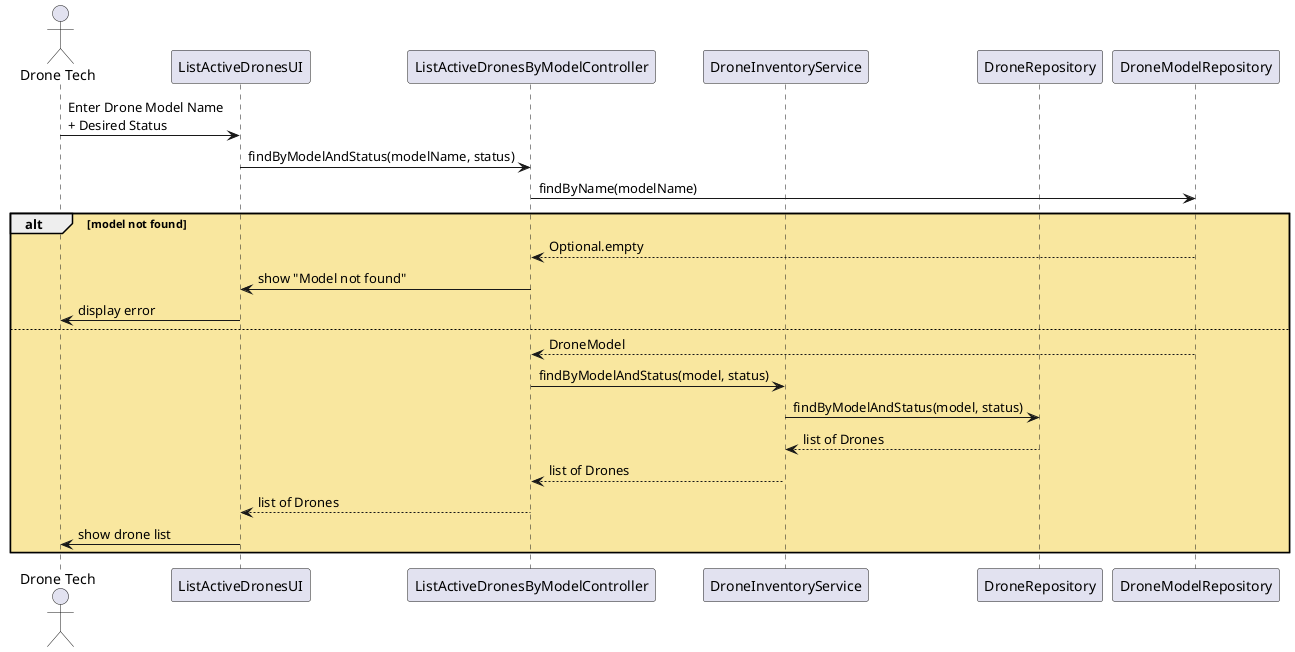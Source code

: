 @startuml
skinparam linetype ortho
skinparam package {
  BackgroundColor #F9E79F
  BorderColor Black
}

actor "Drone Tech" as DT
participant "ListActiveDronesUI" as UI
participant "ListActiveDronesByModelController" as Controller
participant "DroneInventoryService" as Service
participant "DroneRepository" as Repo
participant "DroneModelRepository" as ModelRepo

DT -> UI : Enter Drone Model Name\n+ Desired Status
UI -> Controller : findByModelAndStatus(modelName, status)
Controller -> ModelRepo : findByName(modelName)

alt model not found
    ModelRepo --> Controller : Optional.empty
    Controller -> UI : show "Model not found"
    UI -> DT : display error
else
    ModelRepo --> Controller : DroneModel
    Controller -> Service : findByModelAndStatus(model, status)
    Service -> Repo : findByModelAndStatus(model, status)
    Repo --> Service : list of Drones
    Service --> Controller : list of Drones
    Controller --> UI : list of Drones
    UI -> DT : show drone list
end
@enduml
